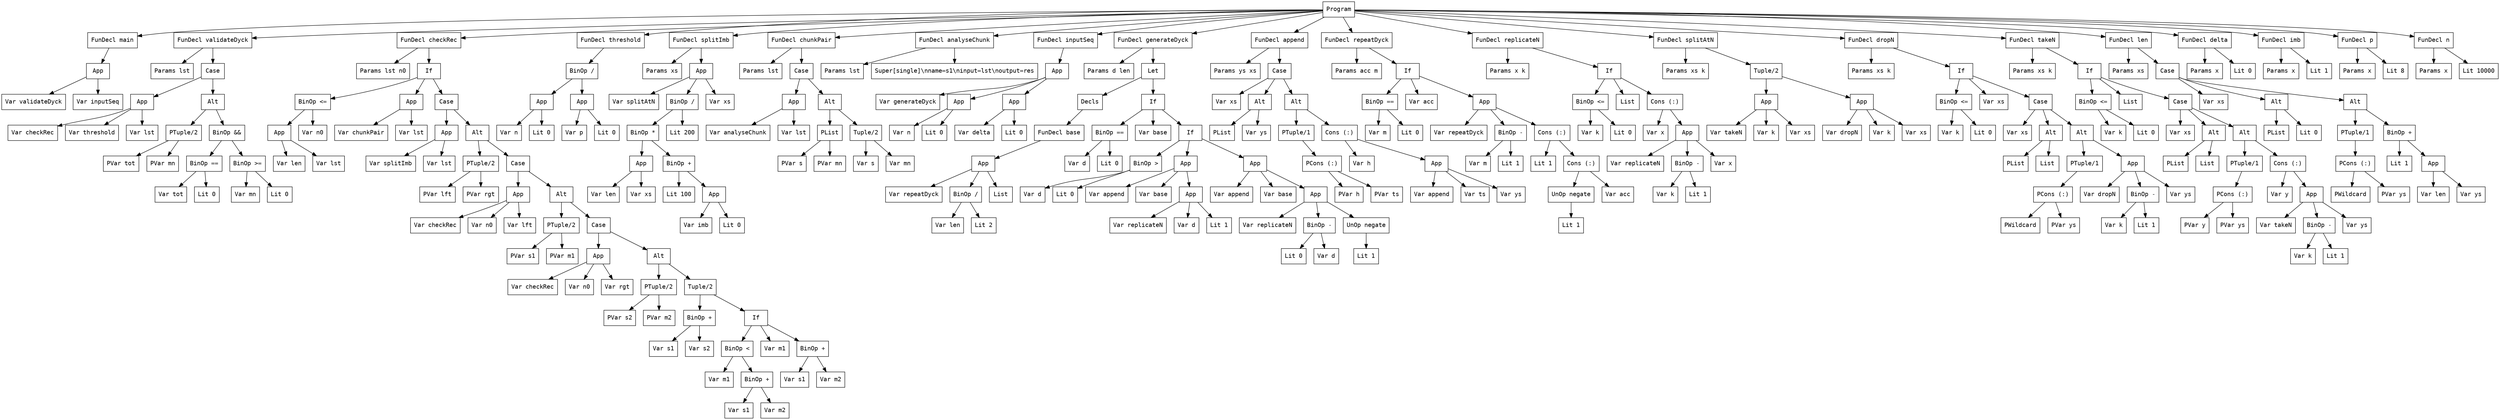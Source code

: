 digraph AST {
  rankdir=TB;
  node [shape=box,fontname="monospace"];
  0 [shape=box,label="Program"];
  1 [shape=box,label="FunDecl main"];
  2 [shape=box,label="App"];
  3 [shape=box,label="Var validateDyck"];
  2 -> 3;
  4 [shape=box,label="Var inputSeq"];
  2 -> 4;
  1 -> 2;
  0 -> 1;
  5 [shape=box,label="FunDecl validateDyck"];
  6 [shape=box,label="Params lst"];
  5 -> 6;
  7 [shape=box,label="Case"];
  8 [shape=box,label="App"];
  9 [shape=box,label="Var checkRec"];
  8 -> 9;
  10 [shape=box,label="Var threshold"];
  8 -> 10;
  11 [shape=box,label="Var lst"];
  8 -> 11;
  7 -> 8;
  12 [shape=box,label="Alt"];
  13 [shape=box,label="PTuple/2"];
  14 [shape=box,label="PVar tot"];
  13 -> 14;
  15 [shape=box,label="PVar mn"];
  13 -> 15;
  16 [shape=box,label="BinOp &&"];
  17 [shape=box,label="BinOp =="];
  18 [shape=box,label="Var tot"];
  17 -> 18;
  19 [shape=box,label="Lit 0"];
  17 -> 19;
  16 -> 17;
  20 [shape=box,label="BinOp >="];
  21 [shape=box,label="Var mn"];
  20 -> 21;
  22 [shape=box,label="Lit 0"];
  20 -> 22;
  16 -> 20;
  12 -> 13;
  12 -> 16;
  7 -> 12;
  5 -> 7;
  0 -> 5;
  23 [shape=box,label="FunDecl checkRec"];
  24 [shape=box,label="Params lst n0"];
  23 -> 24;
  25 [shape=box,label="If"];
  26 [shape=box,label="BinOp <="];
  27 [shape=box,label="App"];
  28 [shape=box,label="Var len"];
  27 -> 28;
  29 [shape=box,label="Var lst"];
  27 -> 29;
  26 -> 27;
  30 [shape=box,label="Var n0"];
  26 -> 30;
  25 -> 26;
  31 [shape=box,label="App"];
  32 [shape=box,label="Var chunkPair"];
  31 -> 32;
  33 [shape=box,label="Var lst"];
  31 -> 33;
  25 -> 31;
  34 [shape=box,label="Case"];
  35 [shape=box,label="App"];
  36 [shape=box,label="Var splitImb"];
  35 -> 36;
  37 [shape=box,label="Var lst"];
  35 -> 37;
  34 -> 35;
  38 [shape=box,label="Alt"];
  39 [shape=box,label="PTuple/2"];
  40 [shape=box,label="PVar lft"];
  39 -> 40;
  41 [shape=box,label="PVar rgt"];
  39 -> 41;
  42 [shape=box,label="Case"];
  43 [shape=box,label="App"];
  44 [shape=box,label="Var checkRec"];
  43 -> 44;
  45 [shape=box,label="Var n0"];
  43 -> 45;
  46 [shape=box,label="Var lft"];
  43 -> 46;
  42 -> 43;
  47 [shape=box,label="Alt"];
  48 [shape=box,label="PTuple/2"];
  49 [shape=box,label="PVar s1"];
  48 -> 49;
  50 [shape=box,label="PVar m1"];
  48 -> 50;
  51 [shape=box,label="Case"];
  52 [shape=box,label="App"];
  53 [shape=box,label="Var checkRec"];
  52 -> 53;
  54 [shape=box,label="Var n0"];
  52 -> 54;
  55 [shape=box,label="Var rgt"];
  52 -> 55;
  51 -> 52;
  56 [shape=box,label="Alt"];
  57 [shape=box,label="PTuple/2"];
  58 [shape=box,label="PVar s2"];
  57 -> 58;
  59 [shape=box,label="PVar m2"];
  57 -> 59;
  60 [shape=box,label="Tuple/2"];
  61 [shape=box,label="BinOp +"];
  62 [shape=box,label="Var s1"];
  61 -> 62;
  63 [shape=box,label="Var s2"];
  61 -> 63;
  60 -> 61;
  64 [shape=box,label="If"];
  65 [shape=box,label="BinOp <"];
  66 [shape=box,label="Var m1"];
  65 -> 66;
  67 [shape=box,label="BinOp +"];
  68 [shape=box,label="Var s1"];
  67 -> 68;
  69 [shape=box,label="Var m2"];
  67 -> 69;
  65 -> 67;
  64 -> 65;
  70 [shape=box,label="Var m1"];
  64 -> 70;
  71 [shape=box,label="BinOp +"];
  72 [shape=box,label="Var s1"];
  71 -> 72;
  73 [shape=box,label="Var m2"];
  71 -> 73;
  64 -> 71;
  60 -> 64;
  56 -> 57;
  56 -> 60;
  51 -> 56;
  47 -> 48;
  47 -> 51;
  42 -> 47;
  38 -> 39;
  38 -> 42;
  34 -> 38;
  25 -> 34;
  23 -> 25;
  0 -> 23;
  74 [shape=box,label="FunDecl threshold"];
  75 [shape=box,label="BinOp /"];
  76 [shape=box,label="App"];
  77 [shape=box,label="Var n"];
  76 -> 77;
  78 [shape=box,label="Lit 0"];
  76 -> 78;
  75 -> 76;
  79 [shape=box,label="App"];
  80 [shape=box,label="Var p"];
  79 -> 80;
  81 [shape=box,label="Lit 0"];
  79 -> 81;
  75 -> 79;
  74 -> 75;
  0 -> 74;
  82 [shape=box,label="FunDecl splitImb"];
  83 [shape=box,label="Params xs"];
  82 -> 83;
  84 [shape=box,label="App"];
  85 [shape=box,label="Var splitAtN"];
  84 -> 85;
  86 [shape=box,label="BinOp /"];
  87 [shape=box,label="BinOp *"];
  88 [shape=box,label="App"];
  89 [shape=box,label="Var len"];
  88 -> 89;
  90 [shape=box,label="Var xs"];
  88 -> 90;
  87 -> 88;
  91 [shape=box,label="BinOp +"];
  92 [shape=box,label="Lit 100"];
  91 -> 92;
  93 [shape=box,label="App"];
  94 [shape=box,label="Var imb"];
  93 -> 94;
  95 [shape=box,label="Lit 0"];
  93 -> 95;
  91 -> 93;
  87 -> 91;
  86 -> 87;
  96 [shape=box,label="Lit 200"];
  86 -> 96;
  84 -> 86;
  97 [shape=box,label="Var xs"];
  84 -> 97;
  82 -> 84;
  0 -> 82;
  98 [shape=box,label="FunDecl chunkPair"];
  99 [shape=box,label="Params lst"];
  98 -> 99;
  100 [shape=box,label="Case"];
  101 [shape=box,label="App"];
  102 [shape=box,label="Var analyseChunk"];
  101 -> 102;
  103 [shape=box,label="Var lst"];
  101 -> 103;
  100 -> 101;
  104 [shape=box,label="Alt"];
  105 [shape=box,label="PList"];
  106 [shape=box,label="PVar s"];
  105 -> 106;
  107 [shape=box,label="PVar mn"];
  105 -> 107;
  108 [shape=box,label="Tuple/2"];
  109 [shape=box,label="Var s"];
  108 -> 109;
  110 [shape=box,label="Var mn"];
  108 -> 110;
  104 -> 105;
  104 -> 108;
  100 -> 104;
  98 -> 100;
  0 -> 98;
  111 [shape=box,label="FunDecl analyseChunk"];
  112 [shape=box,label="Params lst"];
  111 -> 112;
  113 [shape=box,label="Super[single]\\nname=s1\\ninput=lst\\noutput=res"];
  111 -> 113;
  0 -> 111;
  114 [shape=box,label="FunDecl inputSeq"];
  115 [shape=box,label="App"];
  116 [shape=box,label="Var generateDyck"];
  115 -> 116;
  117 [shape=box,label="App"];
  118 [shape=box,label="Var n"];
  117 -> 118;
  119 [shape=box,label="Lit 0"];
  117 -> 119;
  115 -> 117;
  120 [shape=box,label="App"];
  121 [shape=box,label="Var delta"];
  120 -> 121;
  122 [shape=box,label="Lit 0"];
  120 -> 122;
  115 -> 120;
  114 -> 115;
  0 -> 114;
  123 [shape=box,label="FunDecl generateDyck"];
  124 [shape=box,label="Params d len"];
  123 -> 124;
  125 [shape=box,label="Let"];
  126 [shape=box,label="Decls"];
  125 -> 126;
  127 [shape=box,label="FunDecl base"];
  128 [shape=box,label="App"];
  129 [shape=box,label="Var repeatDyck"];
  128 -> 129;
  130 [shape=box,label="BinOp /"];
  131 [shape=box,label="Var len"];
  130 -> 131;
  132 [shape=box,label="Lit 2"];
  130 -> 132;
  128 -> 130;
  133 [shape=box,label="List"];
  128 -> 133;
  127 -> 128;
  126 -> 127;
  134 [shape=box,label="If"];
  135 [shape=box,label="BinOp =="];
  136 [shape=box,label="Var d"];
  135 -> 136;
  137 [shape=box,label="Lit 0"];
  135 -> 137;
  134 -> 135;
  138 [shape=box,label="Var base"];
  134 -> 138;
  139 [shape=box,label="If"];
  140 [shape=box,label="BinOp >"];
  141 [shape=box,label="Var d"];
  140 -> 141;
  142 [shape=box,label="Lit 0"];
  140 -> 142;
  139 -> 140;
  143 [shape=box,label="App"];
  144 [shape=box,label="Var append"];
  143 -> 144;
  145 [shape=box,label="Var base"];
  143 -> 145;
  146 [shape=box,label="App"];
  147 [shape=box,label="Var replicateN"];
  146 -> 147;
  148 [shape=box,label="Var d"];
  146 -> 148;
  149 [shape=box,label="Lit 1"];
  146 -> 149;
  143 -> 146;
  139 -> 143;
  150 [shape=box,label="App"];
  151 [shape=box,label="Var append"];
  150 -> 151;
  152 [shape=box,label="Var base"];
  150 -> 152;
  153 [shape=box,label="App"];
  154 [shape=box,label="Var replicateN"];
  153 -> 154;
  155 [shape=box,label="BinOp -"];
  156 [shape=box,label="Lit 0"];
  155 -> 156;
  157 [shape=box,label="Var d"];
  155 -> 157;
  153 -> 155;
  158 [shape=box,label="UnOp negate"];
  159 [shape=box,label="Lit 1"];
  158 -> 159;
  153 -> 158;
  150 -> 153;
  139 -> 150;
  134 -> 139;
  125 -> 134;
  123 -> 125;
  0 -> 123;
  160 [shape=box,label="FunDecl append"];
  161 [shape=box,label="Params ys xs"];
  160 -> 161;
  162 [shape=box,label="Case"];
  163 [shape=box,label="Var xs"];
  162 -> 163;
  164 [shape=box,label="Alt"];
  165 [shape=box,label="PList"];
  166 [shape=box,label="Var ys"];
  164 -> 165;
  164 -> 166;
  162 -> 164;
  167 [shape=box,label="Alt"];
  168 [shape=box,label="PTuple/1"];
  169 [shape=box,label="PCons (:)"];
  170 [shape=box,label="PVar h"];
  171 [shape=box,label="PVar ts"];
  169 -> 170;
  169 -> 171;
  168 -> 169;
  172 [shape=box,label="Cons (:)"];
  173 [shape=box,label="Var h"];
  172 -> 173;
  174 [shape=box,label="App"];
  175 [shape=box,label="Var append"];
  174 -> 175;
  176 [shape=box,label="Var ts"];
  174 -> 176;
  177 [shape=box,label="Var ys"];
  174 -> 177;
  172 -> 174;
  167 -> 168;
  167 -> 172;
  162 -> 167;
  160 -> 162;
  0 -> 160;
  178 [shape=box,label="FunDecl repeatDyck"];
  179 [shape=box,label="Params acc m"];
  178 -> 179;
  180 [shape=box,label="If"];
  181 [shape=box,label="BinOp =="];
  182 [shape=box,label="Var m"];
  181 -> 182;
  183 [shape=box,label="Lit 0"];
  181 -> 183;
  180 -> 181;
  184 [shape=box,label="Var acc"];
  180 -> 184;
  185 [shape=box,label="App"];
  186 [shape=box,label="Var repeatDyck"];
  185 -> 186;
  187 [shape=box,label="BinOp -"];
  188 [shape=box,label="Var m"];
  187 -> 188;
  189 [shape=box,label="Lit 1"];
  187 -> 189;
  185 -> 187;
  190 [shape=box,label="Cons (:)"];
  191 [shape=box,label="Lit 1"];
  190 -> 191;
  192 [shape=box,label="Cons (:)"];
  193 [shape=box,label="UnOp negate"];
  194 [shape=box,label="Lit 1"];
  193 -> 194;
  192 -> 193;
  195 [shape=box,label="Var acc"];
  192 -> 195;
  190 -> 192;
  185 -> 190;
  180 -> 185;
  178 -> 180;
  0 -> 178;
  196 [shape=box,label="FunDecl replicateN"];
  197 [shape=box,label="Params x k"];
  196 -> 197;
  198 [shape=box,label="If"];
  199 [shape=box,label="BinOp <="];
  200 [shape=box,label="Var k"];
  199 -> 200;
  201 [shape=box,label="Lit 0"];
  199 -> 201;
  198 -> 199;
  202 [shape=box,label="List"];
  198 -> 202;
  203 [shape=box,label="Cons (:)"];
  204 [shape=box,label="Var x"];
  203 -> 204;
  205 [shape=box,label="App"];
  206 [shape=box,label="Var replicateN"];
  205 -> 206;
  207 [shape=box,label="BinOp -"];
  208 [shape=box,label="Var k"];
  207 -> 208;
  209 [shape=box,label="Lit 1"];
  207 -> 209;
  205 -> 207;
  210 [shape=box,label="Var x"];
  205 -> 210;
  203 -> 205;
  198 -> 203;
  196 -> 198;
  0 -> 196;
  211 [shape=box,label="FunDecl splitAtN"];
  212 [shape=box,label="Params xs k"];
  211 -> 212;
  213 [shape=box,label="Tuple/2"];
  214 [shape=box,label="App"];
  215 [shape=box,label="Var takeN"];
  214 -> 215;
  216 [shape=box,label="Var k"];
  214 -> 216;
  217 [shape=box,label="Var xs"];
  214 -> 217;
  213 -> 214;
  218 [shape=box,label="App"];
  219 [shape=box,label="Var dropN"];
  218 -> 219;
  220 [shape=box,label="Var k"];
  218 -> 220;
  221 [shape=box,label="Var xs"];
  218 -> 221;
  213 -> 218;
  211 -> 213;
  0 -> 211;
  222 [shape=box,label="FunDecl dropN"];
  223 [shape=box,label="Params xs k"];
  222 -> 223;
  224 [shape=box,label="If"];
  225 [shape=box,label="BinOp <="];
  226 [shape=box,label="Var k"];
  225 -> 226;
  227 [shape=box,label="Lit 0"];
  225 -> 227;
  224 -> 225;
  228 [shape=box,label="Var xs"];
  224 -> 228;
  229 [shape=box,label="Case"];
  230 [shape=box,label="Var xs"];
  229 -> 230;
  231 [shape=box,label="Alt"];
  232 [shape=box,label="PList"];
  233 [shape=box,label="List"];
  231 -> 232;
  231 -> 233;
  229 -> 231;
  234 [shape=box,label="Alt"];
  235 [shape=box,label="PTuple/1"];
  236 [shape=box,label="PCons (:)"];
  237 [shape=box,label="PWildcard"];
  238 [shape=box,label="PVar ys"];
  236 -> 237;
  236 -> 238;
  235 -> 236;
  239 [shape=box,label="App"];
  240 [shape=box,label="Var dropN"];
  239 -> 240;
  241 [shape=box,label="BinOp -"];
  242 [shape=box,label="Var k"];
  241 -> 242;
  243 [shape=box,label="Lit 1"];
  241 -> 243;
  239 -> 241;
  244 [shape=box,label="Var ys"];
  239 -> 244;
  234 -> 235;
  234 -> 239;
  229 -> 234;
  224 -> 229;
  222 -> 224;
  0 -> 222;
  245 [shape=box,label="FunDecl takeN"];
  246 [shape=box,label="Params xs k"];
  245 -> 246;
  247 [shape=box,label="If"];
  248 [shape=box,label="BinOp <="];
  249 [shape=box,label="Var k"];
  248 -> 249;
  250 [shape=box,label="Lit 0"];
  248 -> 250;
  247 -> 248;
  251 [shape=box,label="List"];
  247 -> 251;
  252 [shape=box,label="Case"];
  253 [shape=box,label="Var xs"];
  252 -> 253;
  254 [shape=box,label="Alt"];
  255 [shape=box,label="PList"];
  256 [shape=box,label="List"];
  254 -> 255;
  254 -> 256;
  252 -> 254;
  257 [shape=box,label="Alt"];
  258 [shape=box,label="PTuple/1"];
  259 [shape=box,label="PCons (:)"];
  260 [shape=box,label="PVar y"];
  261 [shape=box,label="PVar ys"];
  259 -> 260;
  259 -> 261;
  258 -> 259;
  262 [shape=box,label="Cons (:)"];
  263 [shape=box,label="Var y"];
  262 -> 263;
  264 [shape=box,label="App"];
  265 [shape=box,label="Var takeN"];
  264 -> 265;
  266 [shape=box,label="BinOp -"];
  267 [shape=box,label="Var k"];
  266 -> 267;
  268 [shape=box,label="Lit 1"];
  266 -> 268;
  264 -> 266;
  269 [shape=box,label="Var ys"];
  264 -> 269;
  262 -> 264;
  257 -> 258;
  257 -> 262;
  252 -> 257;
  247 -> 252;
  245 -> 247;
  0 -> 245;
  270 [shape=box,label="FunDecl len"];
  271 [shape=box,label="Params xs"];
  270 -> 271;
  272 [shape=box,label="Case"];
  273 [shape=box,label="Var xs"];
  272 -> 273;
  274 [shape=box,label="Alt"];
  275 [shape=box,label="PList"];
  276 [shape=box,label="Lit 0"];
  274 -> 275;
  274 -> 276;
  272 -> 274;
  277 [shape=box,label="Alt"];
  278 [shape=box,label="PTuple/1"];
  279 [shape=box,label="PCons (:)"];
  280 [shape=box,label="PWildcard"];
  281 [shape=box,label="PVar ys"];
  279 -> 280;
  279 -> 281;
  278 -> 279;
  282 [shape=box,label="BinOp +"];
  283 [shape=box,label="Lit 1"];
  282 -> 283;
  284 [shape=box,label="App"];
  285 [shape=box,label="Var len"];
  284 -> 285;
  286 [shape=box,label="Var ys"];
  284 -> 286;
  282 -> 284;
  277 -> 278;
  277 -> 282;
  272 -> 277;
  270 -> 272;
  0 -> 270;
  287 [shape=box,label="FunDecl delta"];
  288 [shape=box,label="Params x"];
  287 -> 288;
  289 [shape=box,label="Lit 0"];
  287 -> 289;
  0 -> 287;
  290 [shape=box,label="FunDecl imb"];
  291 [shape=box,label="Params x"];
  290 -> 291;
  292 [shape=box,label="Lit 1"];
  290 -> 292;
  0 -> 290;
  293 [shape=box,label="FunDecl p"];
  294 [shape=box,label="Params x"];
  293 -> 294;
  295 [shape=box,label="Lit 8"];
  293 -> 295;
  0 -> 293;
  296 [shape=box,label="FunDecl n"];
  297 [shape=box,label="Params x"];
  296 -> 297;
  298 [shape=box,label="Lit 10000"];
  296 -> 298;
  0 -> 296;
}
